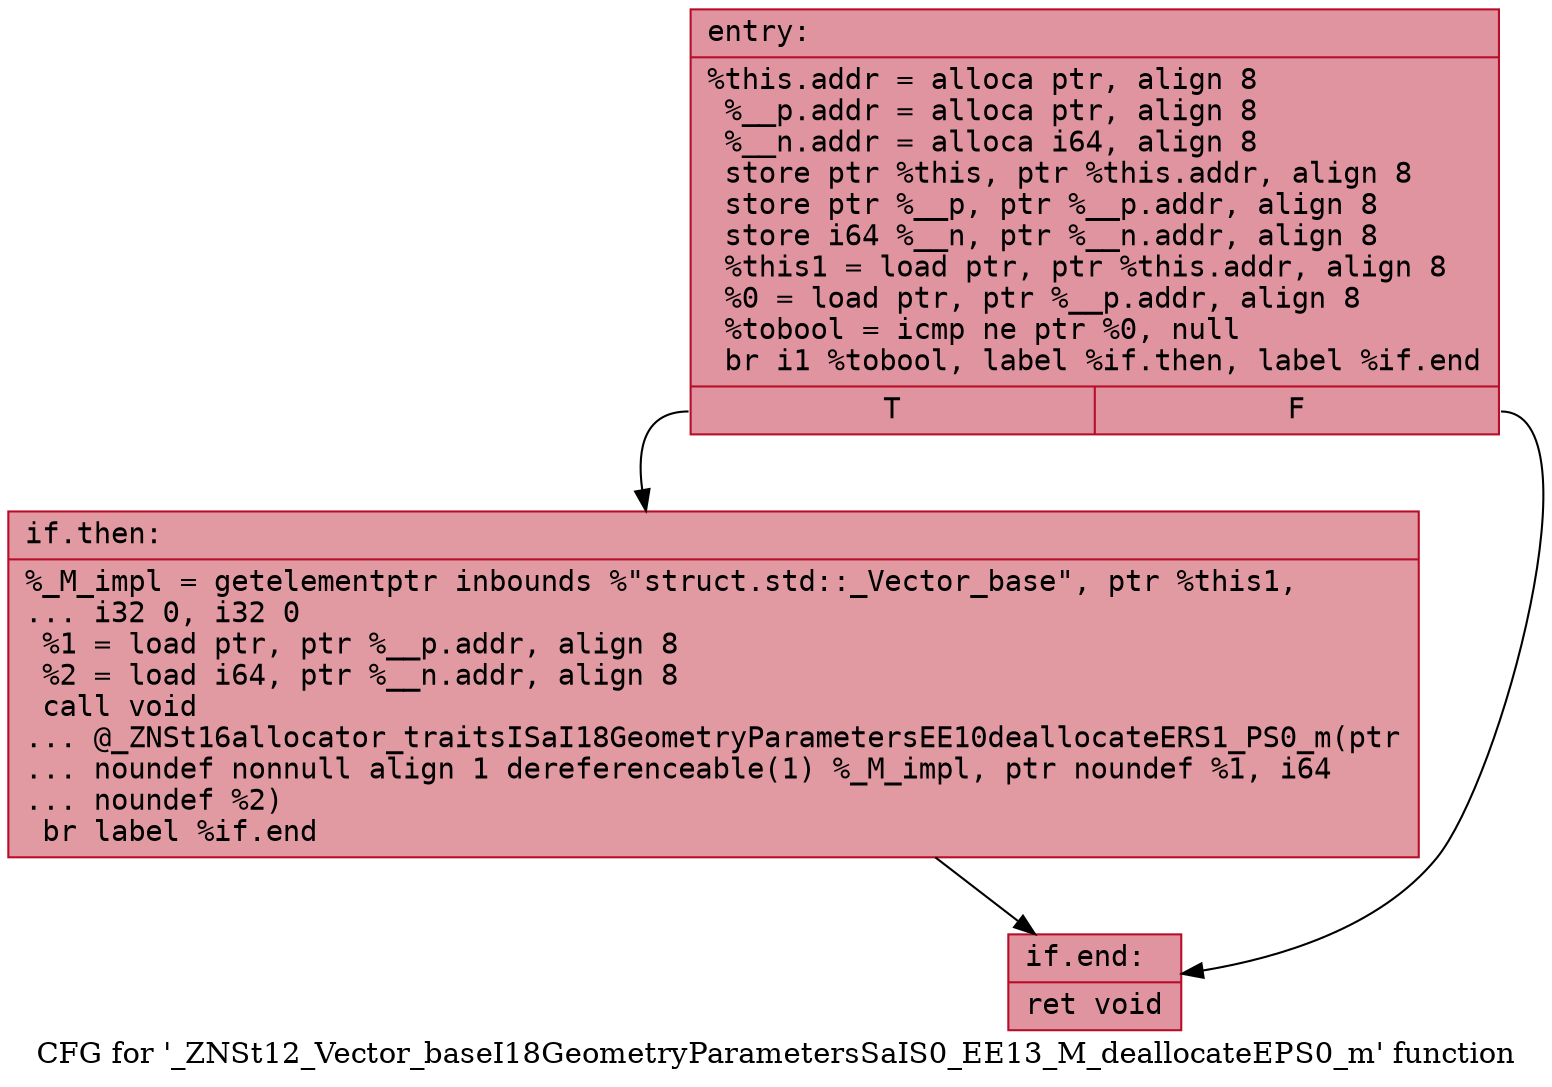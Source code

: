 digraph "CFG for '_ZNSt12_Vector_baseI18GeometryParametersSaIS0_EE13_M_deallocateEPS0_m' function" {
	label="CFG for '_ZNSt12_Vector_baseI18GeometryParametersSaIS0_EE13_M_deallocateEPS0_m' function";

	Node0x562c4e4de5d0 [shape=record,color="#b70d28ff", style=filled, fillcolor="#b70d2870" fontname="Courier",label="{entry:\l|  %this.addr = alloca ptr, align 8\l  %__p.addr = alloca ptr, align 8\l  %__n.addr = alloca i64, align 8\l  store ptr %this, ptr %this.addr, align 8\l  store ptr %__p, ptr %__p.addr, align 8\l  store i64 %__n, ptr %__n.addr, align 8\l  %this1 = load ptr, ptr %this.addr, align 8\l  %0 = load ptr, ptr %__p.addr, align 8\l  %tobool = icmp ne ptr %0, null\l  br i1 %tobool, label %if.then, label %if.end\l|{<s0>T|<s1>F}}"];
	Node0x562c4e4de5d0:s0 -> Node0x562c4e4de620[tooltip="entry -> if.then\nProbability 62.50%" ];
	Node0x562c4e4de5d0:s1 -> Node0x562c4e4dee70[tooltip="entry -> if.end\nProbability 37.50%" ];
	Node0x562c4e4de620 [shape=record,color="#b70d28ff", style=filled, fillcolor="#bb1b2c70" fontname="Courier",label="{if.then:\l|  %_M_impl = getelementptr inbounds %\"struct.std::_Vector_base\", ptr %this1,\l... i32 0, i32 0\l  %1 = load ptr, ptr %__p.addr, align 8\l  %2 = load i64, ptr %__n.addr, align 8\l  call void\l... @_ZNSt16allocator_traitsISaI18GeometryParametersEE10deallocateERS1_PS0_m(ptr\l... noundef nonnull align 1 dereferenceable(1) %_M_impl, ptr noundef %1, i64\l... noundef %2)\l  br label %if.end\l}"];
	Node0x562c4e4de620 -> Node0x562c4e4dee70[tooltip="if.then -> if.end\nProbability 100.00%" ];
	Node0x562c4e4dee70 [shape=record,color="#b70d28ff", style=filled, fillcolor="#b70d2870" fontname="Courier",label="{if.end:\l|  ret void\l}"];
}
